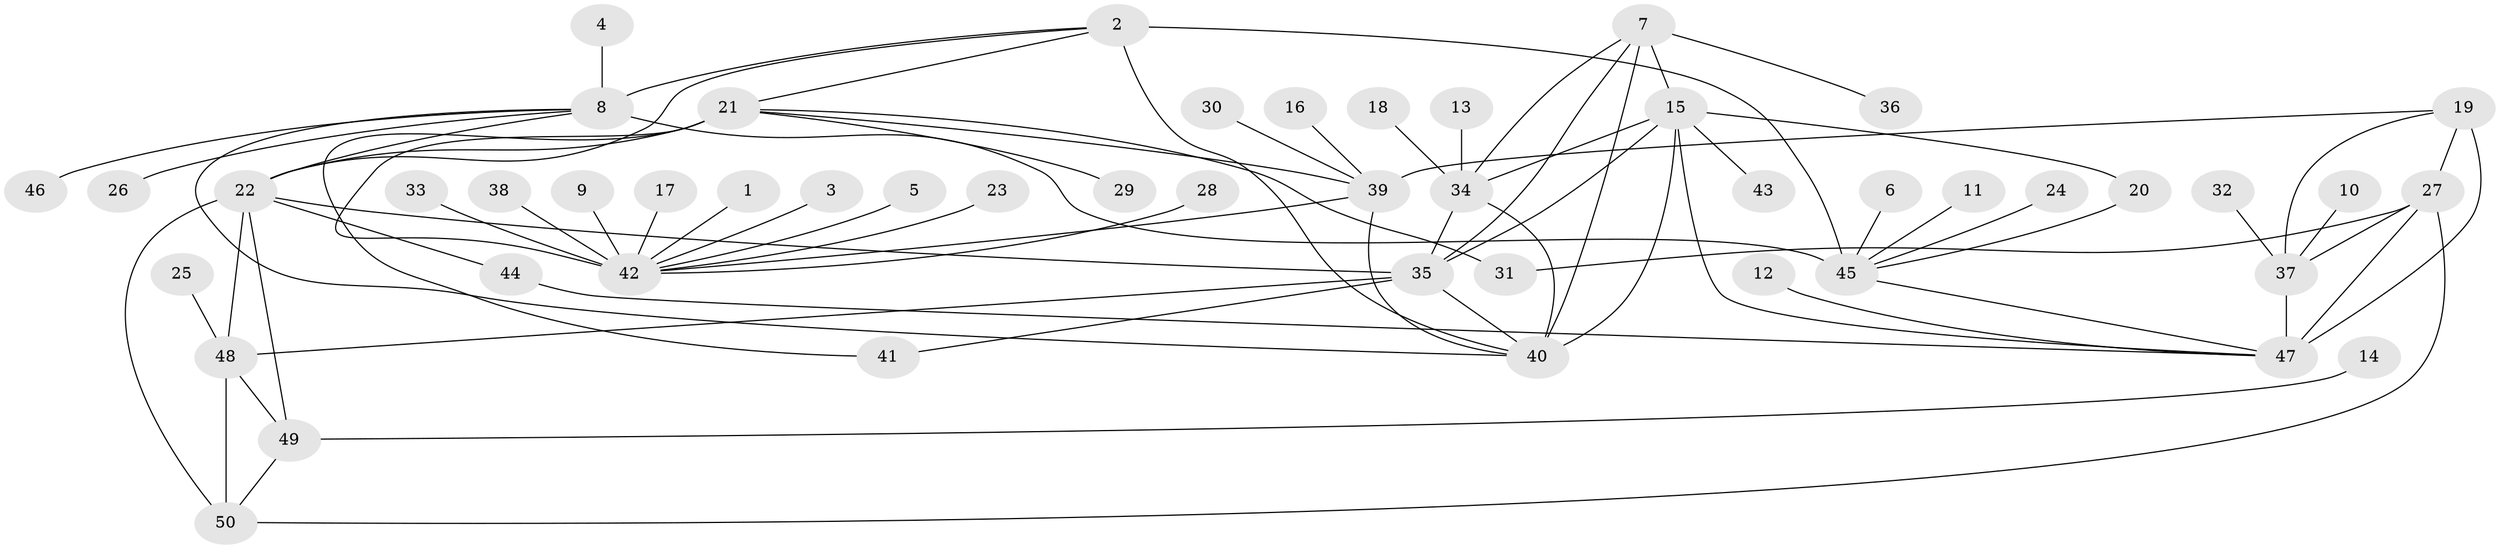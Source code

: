 // original degree distribution, {11: 0.016129032258064516, 7: 0.04838709677419355, 10: 0.04838709677419355, 12: 0.008064516129032258, 9: 0.06451612903225806, 8: 0.04032258064516129, 6: 0.016129032258064516, 2: 0.12903225806451613, 1: 0.6129032258064516, 3: 0.016129032258064516}
// Generated by graph-tools (version 1.1) at 2025/37/03/04/25 23:37:36]
// undirected, 50 vertices, 76 edges
graph export_dot {
  node [color=gray90,style=filled];
  1;
  2;
  3;
  4;
  5;
  6;
  7;
  8;
  9;
  10;
  11;
  12;
  13;
  14;
  15;
  16;
  17;
  18;
  19;
  20;
  21;
  22;
  23;
  24;
  25;
  26;
  27;
  28;
  29;
  30;
  31;
  32;
  33;
  34;
  35;
  36;
  37;
  38;
  39;
  40;
  41;
  42;
  43;
  44;
  45;
  46;
  47;
  48;
  49;
  50;
  1 -- 42 [weight=1.0];
  2 -- 8 [weight=2.0];
  2 -- 21 [weight=1.0];
  2 -- 22 [weight=1.0];
  2 -- 40 [weight=1.0];
  2 -- 45 [weight=3.0];
  3 -- 42 [weight=1.0];
  4 -- 8 [weight=1.0];
  5 -- 42 [weight=1.0];
  6 -- 45 [weight=1.0];
  7 -- 15 [weight=2.0];
  7 -- 34 [weight=1.0];
  7 -- 35 [weight=1.0];
  7 -- 36 [weight=1.0];
  7 -- 40 [weight=1.0];
  8 -- 22 [weight=1.0];
  8 -- 26 [weight=1.0];
  8 -- 40 [weight=1.0];
  8 -- 45 [weight=6.0];
  8 -- 46 [weight=1.0];
  9 -- 42 [weight=1.0];
  10 -- 37 [weight=1.0];
  11 -- 45 [weight=1.0];
  12 -- 47 [weight=1.0];
  13 -- 34 [weight=1.0];
  14 -- 49 [weight=1.0];
  15 -- 20 [weight=1.0];
  15 -- 34 [weight=2.0];
  15 -- 35 [weight=2.0];
  15 -- 40 [weight=2.0];
  15 -- 43 [weight=1.0];
  15 -- 47 [weight=1.0];
  16 -- 39 [weight=1.0];
  17 -- 42 [weight=1.0];
  18 -- 34 [weight=1.0];
  19 -- 27 [weight=1.0];
  19 -- 37 [weight=1.0];
  19 -- 39 [weight=1.0];
  19 -- 47 [weight=3.0];
  20 -- 45 [weight=1.0];
  21 -- 22 [weight=2.0];
  21 -- 29 [weight=1.0];
  21 -- 31 [weight=1.0];
  21 -- 39 [weight=2.0];
  21 -- 41 [weight=1.0];
  21 -- 42 [weight=6.0];
  22 -- 35 [weight=1.0];
  22 -- 44 [weight=1.0];
  22 -- 48 [weight=2.0];
  22 -- 49 [weight=2.0];
  22 -- 50 [weight=4.0];
  23 -- 42 [weight=1.0];
  24 -- 45 [weight=1.0];
  25 -- 48 [weight=1.0];
  27 -- 31 [weight=1.0];
  27 -- 37 [weight=1.0];
  27 -- 47 [weight=3.0];
  27 -- 50 [weight=1.0];
  28 -- 42 [weight=1.0];
  30 -- 39 [weight=1.0];
  32 -- 37 [weight=1.0];
  33 -- 42 [weight=1.0];
  34 -- 35 [weight=1.0];
  34 -- 40 [weight=1.0];
  35 -- 40 [weight=1.0];
  35 -- 41 [weight=1.0];
  35 -- 48 [weight=1.0];
  37 -- 47 [weight=3.0];
  38 -- 42 [weight=1.0];
  39 -- 40 [weight=1.0];
  39 -- 42 [weight=3.0];
  44 -- 47 [weight=1.0];
  45 -- 47 [weight=1.0];
  48 -- 49 [weight=1.0];
  48 -- 50 [weight=2.0];
  49 -- 50 [weight=2.0];
}
